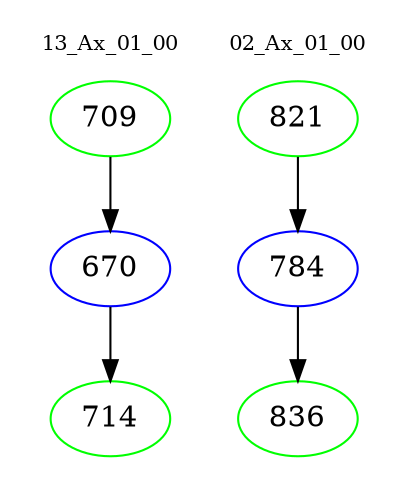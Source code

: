 digraph{
subgraph cluster_0 {
color = white
label = "13_Ax_01_00";
fontsize=10;
T0_709 [label="709", color="green"]
T0_709 -> T0_670 [color="black"]
T0_670 [label="670", color="blue"]
T0_670 -> T0_714 [color="black"]
T0_714 [label="714", color="green"]
}
subgraph cluster_1 {
color = white
label = "02_Ax_01_00";
fontsize=10;
T1_821 [label="821", color="green"]
T1_821 -> T1_784 [color="black"]
T1_784 [label="784", color="blue"]
T1_784 -> T1_836 [color="black"]
T1_836 [label="836", color="green"]
}
}
